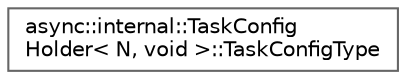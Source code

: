 digraph "Graphical Class Hierarchy"
{
 // LATEX_PDF_SIZE
  bgcolor="transparent";
  edge [fontname=Helvetica,fontsize=10,labelfontname=Helvetica,labelfontsize=10];
  node [fontname=Helvetica,fontsize=10,shape=box,height=0.2,width=0.4];
  rankdir="LR";
  Node0 [id="Node000000",label="async::internal::TaskConfig\lHolder\< N, void \>::TaskConfigType",height=0.2,width=0.4,color="grey40", fillcolor="white", style="filled",URL="$d9/d68/structasync_1_1internal_1_1TaskConfigHolder_3_01N_00_01void_01_4_1_1TaskConfigType.html",tooltip=" "];
}
